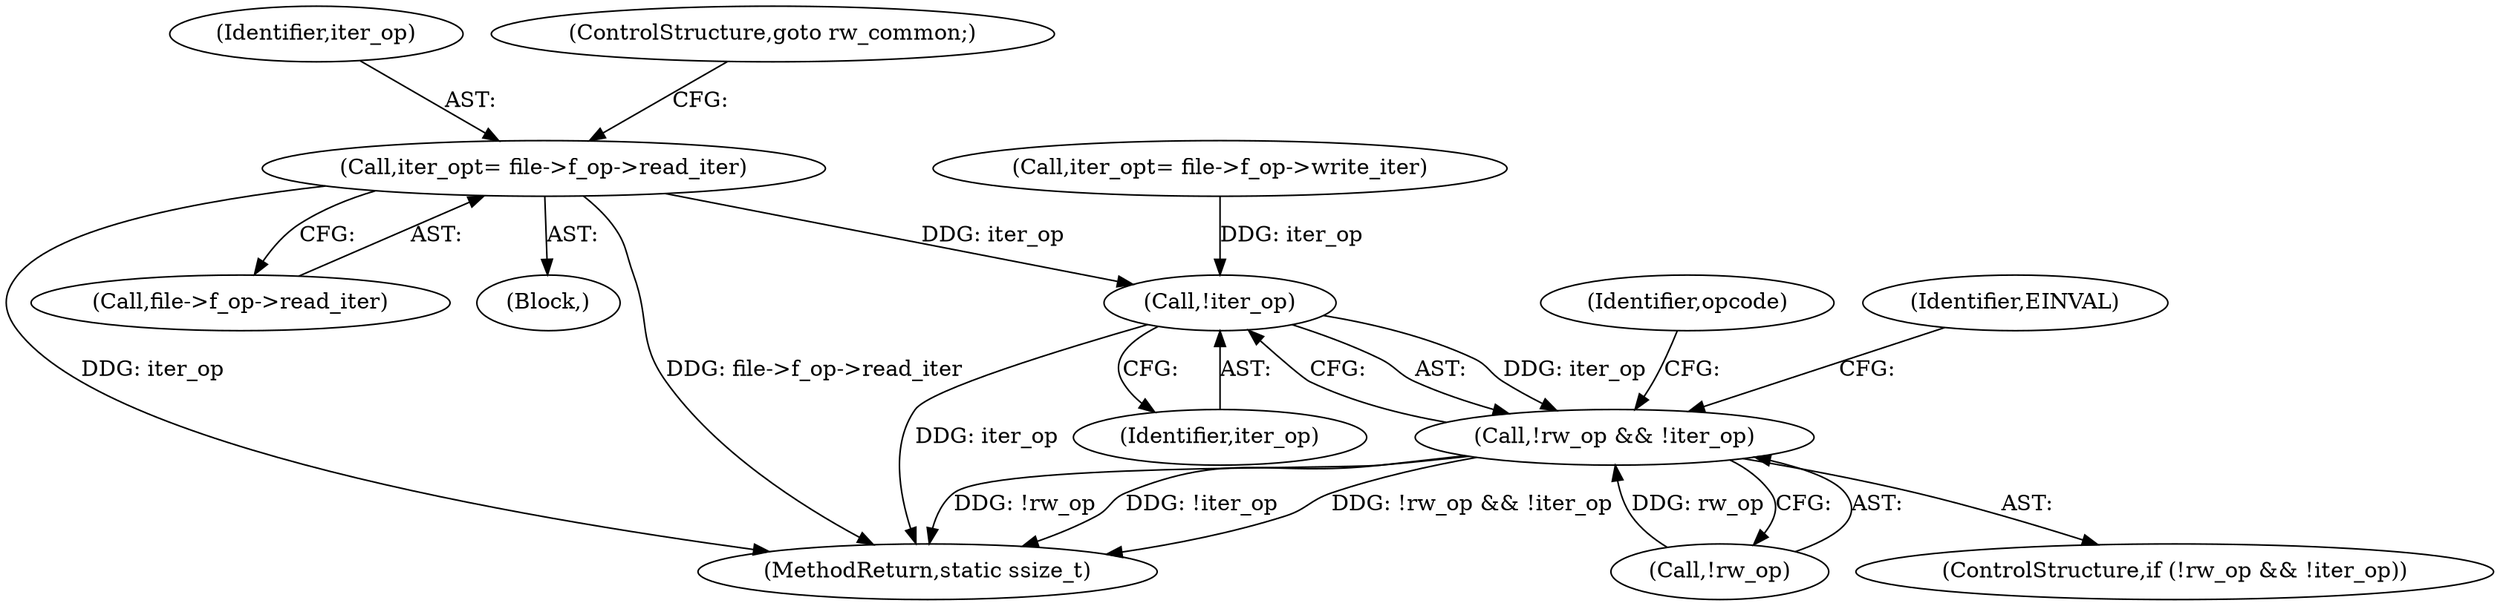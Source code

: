 digraph "0_linux_4c185ce06dca14f5cea192f5a2c981ef50663f2b@API" {
"1000146" [label="(Call,iter_op\t= file->f_op->read_iter)"];
"1000193" [label="(Call,!iter_op)"];
"1000190" [label="(Call,!rw_op && !iter_op)"];
"1000197" [label="(Identifier,EINVAL)"];
"1000147" [label="(Identifier,iter_op)"];
"1000201" [label="(Identifier,opcode)"];
"1000130" [label="(Block,)"];
"1000189" [label="(ControlStructure,if (!rw_op && !iter_op))"];
"1000194" [label="(Identifier,iter_op)"];
"1000148" [label="(Call,file->f_op->read_iter)"];
"1000169" [label="(Call,iter_op\t= file->f_op->write_iter)"];
"1000395" [label="(MethodReturn,static ssize_t)"];
"1000146" [label="(Call,iter_op\t= file->f_op->read_iter)"];
"1000193" [label="(Call,!iter_op)"];
"1000153" [label="(ControlStructure,goto rw_common;)"];
"1000191" [label="(Call,!rw_op)"];
"1000190" [label="(Call,!rw_op && !iter_op)"];
"1000146" -> "1000130"  [label="AST: "];
"1000146" -> "1000148"  [label="CFG: "];
"1000147" -> "1000146"  [label="AST: "];
"1000148" -> "1000146"  [label="AST: "];
"1000153" -> "1000146"  [label="CFG: "];
"1000146" -> "1000395"  [label="DDG: file->f_op->read_iter"];
"1000146" -> "1000395"  [label="DDG: iter_op"];
"1000146" -> "1000193"  [label="DDG: iter_op"];
"1000193" -> "1000190"  [label="AST: "];
"1000193" -> "1000194"  [label="CFG: "];
"1000194" -> "1000193"  [label="AST: "];
"1000190" -> "1000193"  [label="CFG: "];
"1000193" -> "1000395"  [label="DDG: iter_op"];
"1000193" -> "1000190"  [label="DDG: iter_op"];
"1000169" -> "1000193"  [label="DDG: iter_op"];
"1000190" -> "1000189"  [label="AST: "];
"1000190" -> "1000191"  [label="CFG: "];
"1000191" -> "1000190"  [label="AST: "];
"1000197" -> "1000190"  [label="CFG: "];
"1000201" -> "1000190"  [label="CFG: "];
"1000190" -> "1000395"  [label="DDG: !rw_op && !iter_op"];
"1000190" -> "1000395"  [label="DDG: !rw_op"];
"1000190" -> "1000395"  [label="DDG: !iter_op"];
"1000191" -> "1000190"  [label="DDG: rw_op"];
}
